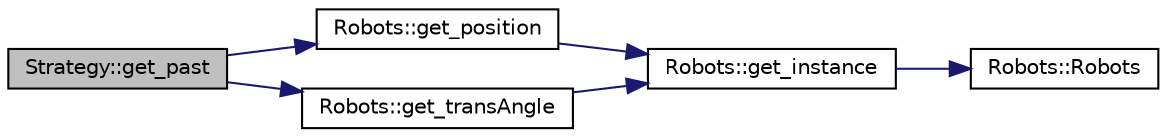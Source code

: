 digraph "Strategy::get_past"
{
 // INTERACTIVE_SVG=YES
  edge [fontname="Helvetica",fontsize="10",labelfontname="Helvetica",labelfontsize="10"];
  node [fontname="Helvetica",fontsize="10",shape=record];
  rankdir="LR";
  Node155 [label="Strategy::get_past",height=0.2,width=0.4,color="black", fillcolor="grey75", style="filled", fontcolor="black"];
  Node155 -> Node156 [color="midnightblue",fontsize="10",style="solid",fontname="Helvetica"];
  Node156 [label="Robots::get_position",height=0.2,width=0.4,color="black", fillcolor="white", style="filled",URL="$class_robots.html#a1fca8f2f5070176faa6ba1efa2f1ff14"];
  Node156 -> Node157 [color="midnightblue",fontsize="10",style="solid",fontname="Helvetica"];
  Node157 [label="Robots::get_instance",height=0.2,width=0.4,color="black", fillcolor="white", style="filled",URL="$class_robots.html#a589bce74db5f34af384952d48435168f"];
  Node157 -> Node158 [color="midnightblue",fontsize="10",style="solid",fontname="Helvetica"];
  Node158 [label="Robots::Robots",height=0.2,width=0.4,color="black", fillcolor="white", style="filled",URL="$class_robots.html#aa2745a48ebd3e52b9a3020f6afbcb25d",tooltip="Initializes our arrays. "];
  Node155 -> Node159 [color="midnightblue",fontsize="10",style="solid",fontname="Helvetica"];
  Node159 [label="Robots::get_transAngle",height=0.2,width=0.4,color="black", fillcolor="white", style="filled",URL="$class_robots.html#af3cabeacfb88dd920f581939935e76ca"];
  Node159 -> Node157 [color="midnightblue",fontsize="10",style="solid",fontname="Helvetica"];
}
